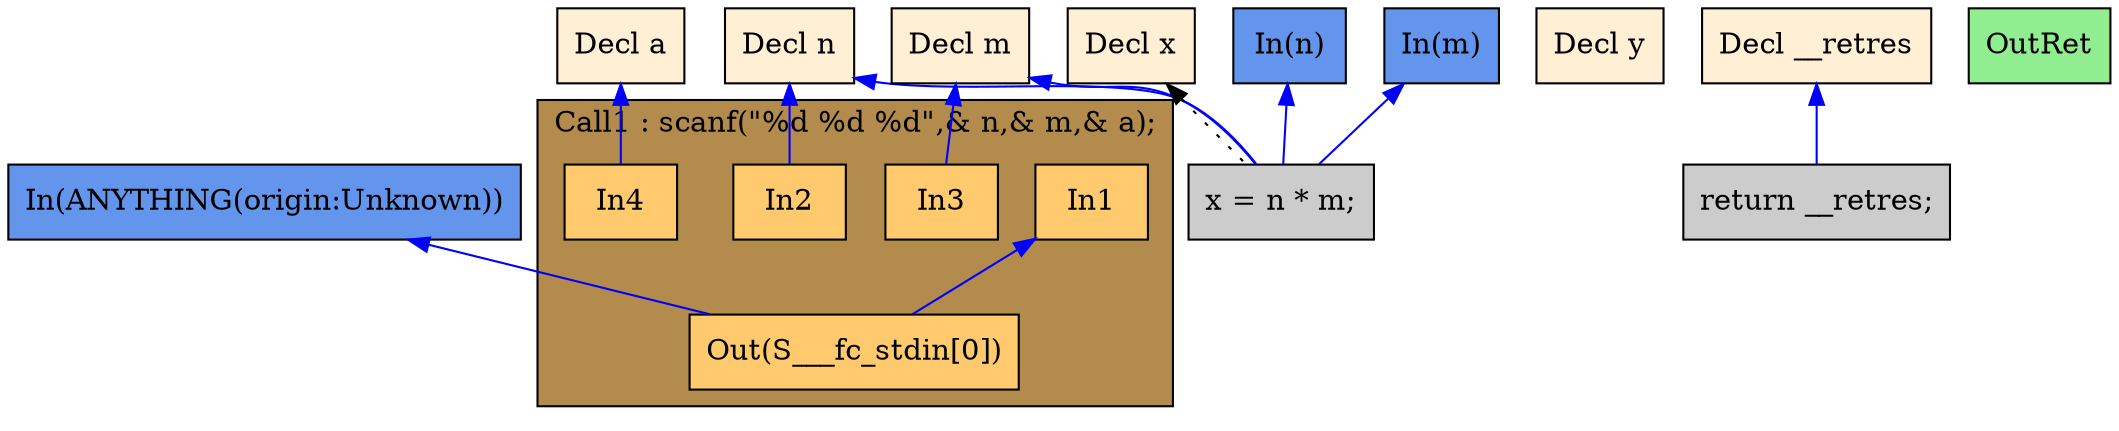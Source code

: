 digraph G {
  rankdir=TB;
  node [style="filled", ];
  2 [label="Decl n", fillcolor="#FFEFD5", shape=box, ];
  3 [label="Decl m", fillcolor="#FFEFD5", shape=box, ];
  4 [label="Decl a", fillcolor="#FFEFD5", shape=box, ];
  5 [label="Decl y", fillcolor="#FFEFD5", shape=box, ];
  6 [label="Decl x", fillcolor="#FFEFD5", shape=box, ];
  7 [label="Decl __retres", fillcolor="#FFEFD5", shape=box, ];
  9 [label="In1", fillcolor="#FFCA6E", shape=box, ];
  10 [label="In2", fillcolor="#FFCA6E", shape=box, ];
  11 [label="In3", fillcolor="#FFCA6E", shape=box, ];
  12 [label="In4", fillcolor="#FFCA6E", shape=box, ];
  13 [label="Out(S___fc_stdin[0])", fillcolor="#FFCA6E", shape=box, ];
  14 [label="x = n * m;", fillcolor="#CCCCCC", shape=box, ];
  15 [label="return __retres;", fillcolor="#CCCCCC", shape=box, ];
  16 [label="OutRet", fillcolor="#90EE90", shape=box, ];
  17 [label="In(n)", fillcolor="#6495ED", shape=box, ];
  18 [label="In(m)", fillcolor="#6495ED", shape=box, ];
  19 [label="In(ANYTHING(origin:Unknown))", fillcolor="#6495ED", shape=box, ];
  
  subgraph cluster_Call1 { label="Call1 : scanf(\"%d %d %d\",& n,& m,& a);";
                           fillcolor="#B38B4D"; style="filled"; 13;12;11;10;9;
     };
  
  edge [dir=back, ];
  2 -> 10 [color="#0000FF", ];
  3 -> 11 [color="#0000FF", ];
  4 -> 12 [color="#0000FF", ];
  9 -> 13 [color="#0000FF", ];
  19 -> 13 [color="#0000FF", ];
  2 -> 14 [color="#0000FF", ];
  3 -> 14 [color="#0000FF", ];
  6 -> 14 [color="#000000", style="dotted", ];
  17 -> 14 [color="#0000FF", ];
  18 -> 14 [color="#0000FF", ];
  7 -> 15 [color="#0000FF", ];
  
  }